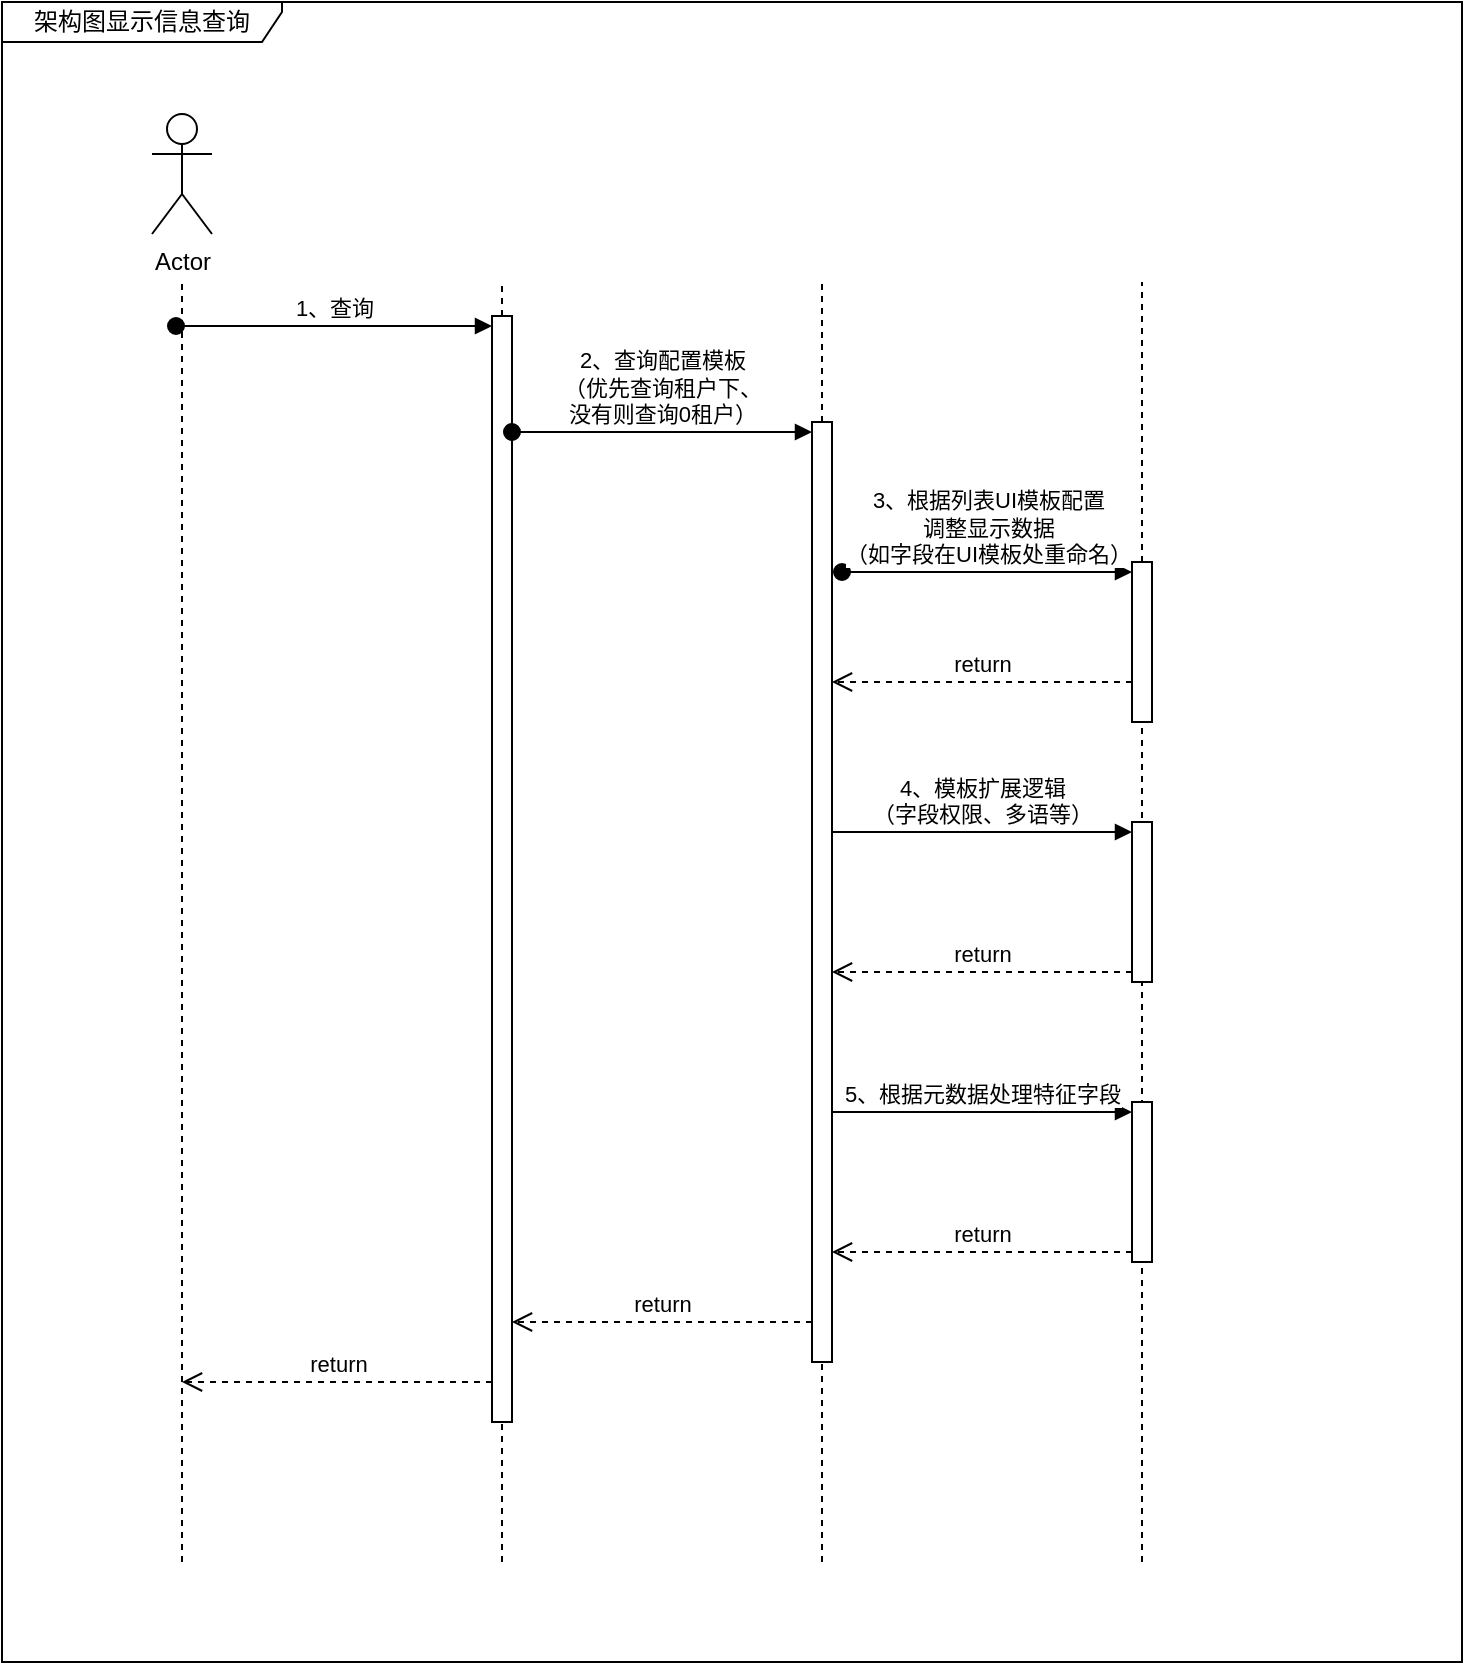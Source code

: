 <mxfile version="23.1.5" type="github">
  <diagram name="Page-1" id="c7558073-3199-34d8-9f00-42111426c3f3">
    <mxGraphModel dx="2260" dy="1918" grid="1" gridSize="10" guides="1" tooltips="1" connect="1" arrows="1" fold="1" page="1" pageScale="1" pageWidth="826" pageHeight="1169" background="none" math="0" shadow="0">
      <root>
        <mxCell id="0" />
        <mxCell id="1" parent="0" />
        <mxCell id="fzxfV_ZsvZzJaxYf5mK8-1" value="" style="endArrow=none;dashed=1;html=1;rounded=0;" parent="1" edge="1">
          <mxGeometry width="50" height="50" relative="1" as="geometry">
            <mxPoint x="80" y="720" as="sourcePoint" />
            <mxPoint x="80" y="80" as="targetPoint" />
          </mxGeometry>
        </mxCell>
        <mxCell id="fzxfV_ZsvZzJaxYf5mK8-2" value="" style="endArrow=none;dashed=1;html=1;rounded=0;" parent="1" source="fzxfV_ZsvZzJaxYf5mK8-13" edge="1">
          <mxGeometry width="50" height="50" relative="1" as="geometry">
            <mxPoint x="240" y="720" as="sourcePoint" />
            <mxPoint x="240" y="80" as="targetPoint" />
          </mxGeometry>
        </mxCell>
        <mxCell id="fzxfV_ZsvZzJaxYf5mK8-3" value="" style="endArrow=none;dashed=1;html=1;rounded=0;" parent="1" source="fzxfV_ZsvZzJaxYf5mK8-18" edge="1">
          <mxGeometry width="50" height="50" relative="1" as="geometry">
            <mxPoint x="560" y="720" as="sourcePoint" />
            <mxPoint x="560" y="80" as="targetPoint" />
          </mxGeometry>
        </mxCell>
        <mxCell id="fzxfV_ZsvZzJaxYf5mK8-4" value="" style="endArrow=none;dashed=1;html=1;rounded=0;" parent="1" edge="1">
          <mxGeometry width="50" height="50" relative="1" as="geometry">
            <mxPoint x="400" y="720" as="sourcePoint" />
            <mxPoint x="400" y="80" as="targetPoint" />
          </mxGeometry>
        </mxCell>
        <mxCell id="fzxfV_ZsvZzJaxYf5mK8-7" value="Actor" style="shape=umlActor;verticalLabelPosition=bottom;verticalAlign=top;html=1;outlineConnect=0;" parent="1" vertex="1">
          <mxGeometry x="65" y="-4" width="30" height="60" as="geometry" />
        </mxCell>
        <mxCell id="fzxfV_ZsvZzJaxYf5mK8-10" value="架构图显示信息查询" style="shape=umlFrame;whiteSpace=wrap;html=1;pointerEvents=0;width=140;height=20;" parent="1" vertex="1">
          <mxGeometry x="-10" y="-60" width="730" height="830" as="geometry" />
        </mxCell>
        <mxCell id="fzxfV_ZsvZzJaxYf5mK8-14" value="1、查询" style="html=1;verticalAlign=bottom;startArrow=oval;endArrow=block;startSize=8;curved=0;rounded=0;entryX=0;entryY=0;entryDx=0;entryDy=5;" parent="1" target="fzxfV_ZsvZzJaxYf5mK8-13" edge="1">
          <mxGeometry relative="1" as="geometry">
            <mxPoint x="77" y="102" as="sourcePoint" />
          </mxGeometry>
        </mxCell>
        <mxCell id="fzxfV_ZsvZzJaxYf5mK8-15" value="" style="endArrow=none;dashed=1;html=1;rounded=0;" parent="1" target="fzxfV_ZsvZzJaxYf5mK8-13" edge="1">
          <mxGeometry width="50" height="50" relative="1" as="geometry">
            <mxPoint x="240" y="720" as="sourcePoint" />
            <mxPoint x="240" y="80" as="targetPoint" />
          </mxGeometry>
        </mxCell>
        <mxCell id="fzxfV_ZsvZzJaxYf5mK8-13" value="" style="html=1;points=[[0,0,0,0,5],[0,1,0,0,-5],[1,0,0,0,5],[1,1,0,0,-5]];perimeter=orthogonalPerimeter;outlineConnect=0;targetShapes=umlLifeline;portConstraint=eastwest;newEdgeStyle={&quot;curved&quot;:0,&quot;rounded&quot;:0};" parent="1" vertex="1">
          <mxGeometry x="235" y="97" width="10" height="553" as="geometry" />
        </mxCell>
        <mxCell id="fzxfV_ZsvZzJaxYf5mK8-16" value="" style="html=1;points=[[0,0,0,0,5],[0,1,0,0,-5],[1,0,0,0,5],[1,1,0,0,-5]];perimeter=orthogonalPerimeter;outlineConnect=0;targetShapes=umlLifeline;portConstraint=eastwest;newEdgeStyle={&quot;curved&quot;:0,&quot;rounded&quot;:0};" parent="1" vertex="1">
          <mxGeometry x="395" y="150" width="10" height="470" as="geometry" />
        </mxCell>
        <mxCell id="fzxfV_ZsvZzJaxYf5mK8-17" value="2、查询配置模板&lt;br&gt;（优先查询租户下、&lt;br&gt;没有则查询0租户）" style="html=1;verticalAlign=bottom;startArrow=oval;endArrow=block;startSize=8;curved=0;rounded=0;entryX=0;entryY=0;entryDx=0;entryDy=5;" parent="1" target="fzxfV_ZsvZzJaxYf5mK8-16" edge="1">
          <mxGeometry relative="1" as="geometry">
            <mxPoint x="245" y="155" as="sourcePoint" />
          </mxGeometry>
        </mxCell>
        <mxCell id="fzxfV_ZsvZzJaxYf5mK8-19" value="3、根据列表UI模板配置&lt;br&gt;调整显示数据&lt;br&gt;（如字段在UI模板处重命名）" style="html=1;verticalAlign=bottom;startArrow=oval;endArrow=block;startSize=8;curved=0;rounded=0;entryX=0;entryY=0;entryDx=0;entryDy=5;" parent="1" target="fzxfV_ZsvZzJaxYf5mK8-18" edge="1">
          <mxGeometry x="0.009" relative="1" as="geometry">
            <mxPoint x="410" y="225" as="sourcePoint" />
            <mxPoint as="offset" />
          </mxGeometry>
        </mxCell>
        <mxCell id="fzxfV_ZsvZzJaxYf5mK8-20" value="" style="endArrow=none;dashed=1;html=1;rounded=0;" parent="1" target="fzxfV_ZsvZzJaxYf5mK8-18" edge="1">
          <mxGeometry width="50" height="50" relative="1" as="geometry">
            <mxPoint x="560" y="720" as="sourcePoint" />
            <mxPoint x="560" y="80" as="targetPoint" />
          </mxGeometry>
        </mxCell>
        <mxCell id="fzxfV_ZsvZzJaxYf5mK8-18" value="" style="html=1;points=[[0,0,0,0,5],[0,1,0,0,-5],[1,0,0,0,5],[1,1,0,0,-5]];perimeter=orthogonalPerimeter;outlineConnect=0;targetShapes=umlLifeline;portConstraint=eastwest;newEdgeStyle={&quot;curved&quot;:0,&quot;rounded&quot;:0};" parent="1" vertex="1">
          <mxGeometry x="555" y="220" width="10" height="80" as="geometry" />
        </mxCell>
        <mxCell id="fzxfV_ZsvZzJaxYf5mK8-26" value="return" style="html=1;verticalAlign=bottom;endArrow=open;dashed=1;endSize=8;curved=0;rounded=0;" parent="1" source="fzxfV_ZsvZzJaxYf5mK8-18" target="fzxfV_ZsvZzJaxYf5mK8-16" edge="1">
          <mxGeometry relative="1" as="geometry">
            <mxPoint x="300" y="485" as="targetPoint" />
            <Array as="points">
              <mxPoint x="480" y="280" />
            </Array>
          </mxGeometry>
        </mxCell>
        <mxCell id="fzxfV_ZsvZzJaxYf5mK8-27" value="return" style="html=1;verticalAlign=bottom;endArrow=open;dashed=1;endSize=8;curved=0;rounded=0;" parent="1" edge="1">
          <mxGeometry relative="1" as="geometry">
            <mxPoint x="245" y="600" as="targetPoint" />
            <mxPoint x="395" y="600" as="sourcePoint" />
            <Array as="points">
              <mxPoint x="320" y="600" />
            </Array>
          </mxGeometry>
        </mxCell>
        <mxCell id="fzxfV_ZsvZzJaxYf5mK8-31" value="" style="html=1;points=[[0,0,0,0,5],[0,1,0,0,-5],[1,0,0,0,5],[1,1,0,0,-5]];perimeter=orthogonalPerimeter;outlineConnect=0;targetShapes=umlLifeline;portConstraint=eastwest;newEdgeStyle={&quot;curved&quot;:0,&quot;rounded&quot;:0};" parent="1" vertex="1">
          <mxGeometry x="555" y="350" width="10" height="80" as="geometry" />
        </mxCell>
        <mxCell id="fzxfV_ZsvZzJaxYf5mK8-32" value="4、模板扩展逻辑&lt;br&gt;（字段权限、多语等）" style="html=1;verticalAlign=bottom;endArrow=block;curved=0;rounded=0;entryX=0;entryY=0;entryDx=0;entryDy=5;" parent="1" target="fzxfV_ZsvZzJaxYf5mK8-31" edge="1">
          <mxGeometry relative="1" as="geometry">
            <mxPoint x="405" y="355" as="sourcePoint" />
          </mxGeometry>
        </mxCell>
        <mxCell id="fzxfV_ZsvZzJaxYf5mK8-33" value="return" style="html=1;verticalAlign=bottom;endArrow=open;dashed=1;endSize=8;curved=0;rounded=0;exitX=0;exitY=1;exitDx=0;exitDy=-5;" parent="1" source="fzxfV_ZsvZzJaxYf5mK8-31" edge="1">
          <mxGeometry relative="1" as="geometry">
            <mxPoint x="405" y="425" as="targetPoint" />
          </mxGeometry>
        </mxCell>
        <mxCell id="fzxfV_ZsvZzJaxYf5mK8-34" value="return" style="html=1;verticalAlign=bottom;endArrow=open;dashed=1;endSize=8;curved=0;rounded=0;" parent="1" edge="1">
          <mxGeometry relative="1" as="geometry">
            <mxPoint x="80" y="630" as="targetPoint" />
            <mxPoint x="235" y="630" as="sourcePoint" />
          </mxGeometry>
        </mxCell>
        <mxCell id="BUY4vcpLctb1FW5sIgmb-1" value="" style="html=1;points=[[0,0,0,0,5],[0,1,0,0,-5],[1,0,0,0,5],[1,1,0,0,-5]];perimeter=orthogonalPerimeter;outlineConnect=0;targetShapes=umlLifeline;portConstraint=eastwest;newEdgeStyle={&quot;curved&quot;:0,&quot;rounded&quot;:0};" vertex="1" parent="1">
          <mxGeometry x="555" y="490" width="10" height="80" as="geometry" />
        </mxCell>
        <mxCell id="BUY4vcpLctb1FW5sIgmb-2" value="5、根据元数据处理特征字段" style="html=1;verticalAlign=bottom;endArrow=block;curved=0;rounded=0;entryX=0;entryY=0;entryDx=0;entryDy=5;" edge="1" target="BUY4vcpLctb1FW5sIgmb-1" parent="1" source="fzxfV_ZsvZzJaxYf5mK8-16">
          <mxGeometry relative="1" as="geometry">
            <mxPoint x="485" y="495" as="sourcePoint" />
          </mxGeometry>
        </mxCell>
        <mxCell id="BUY4vcpLctb1FW5sIgmb-3" value="return" style="html=1;verticalAlign=bottom;endArrow=open;dashed=1;endSize=8;curved=0;rounded=0;exitX=0;exitY=1;exitDx=0;exitDy=-5;" edge="1" source="BUY4vcpLctb1FW5sIgmb-1" parent="1" target="fzxfV_ZsvZzJaxYf5mK8-16">
          <mxGeometry relative="1" as="geometry">
            <mxPoint x="485" y="565" as="targetPoint" />
          </mxGeometry>
        </mxCell>
      </root>
    </mxGraphModel>
  </diagram>
</mxfile>
